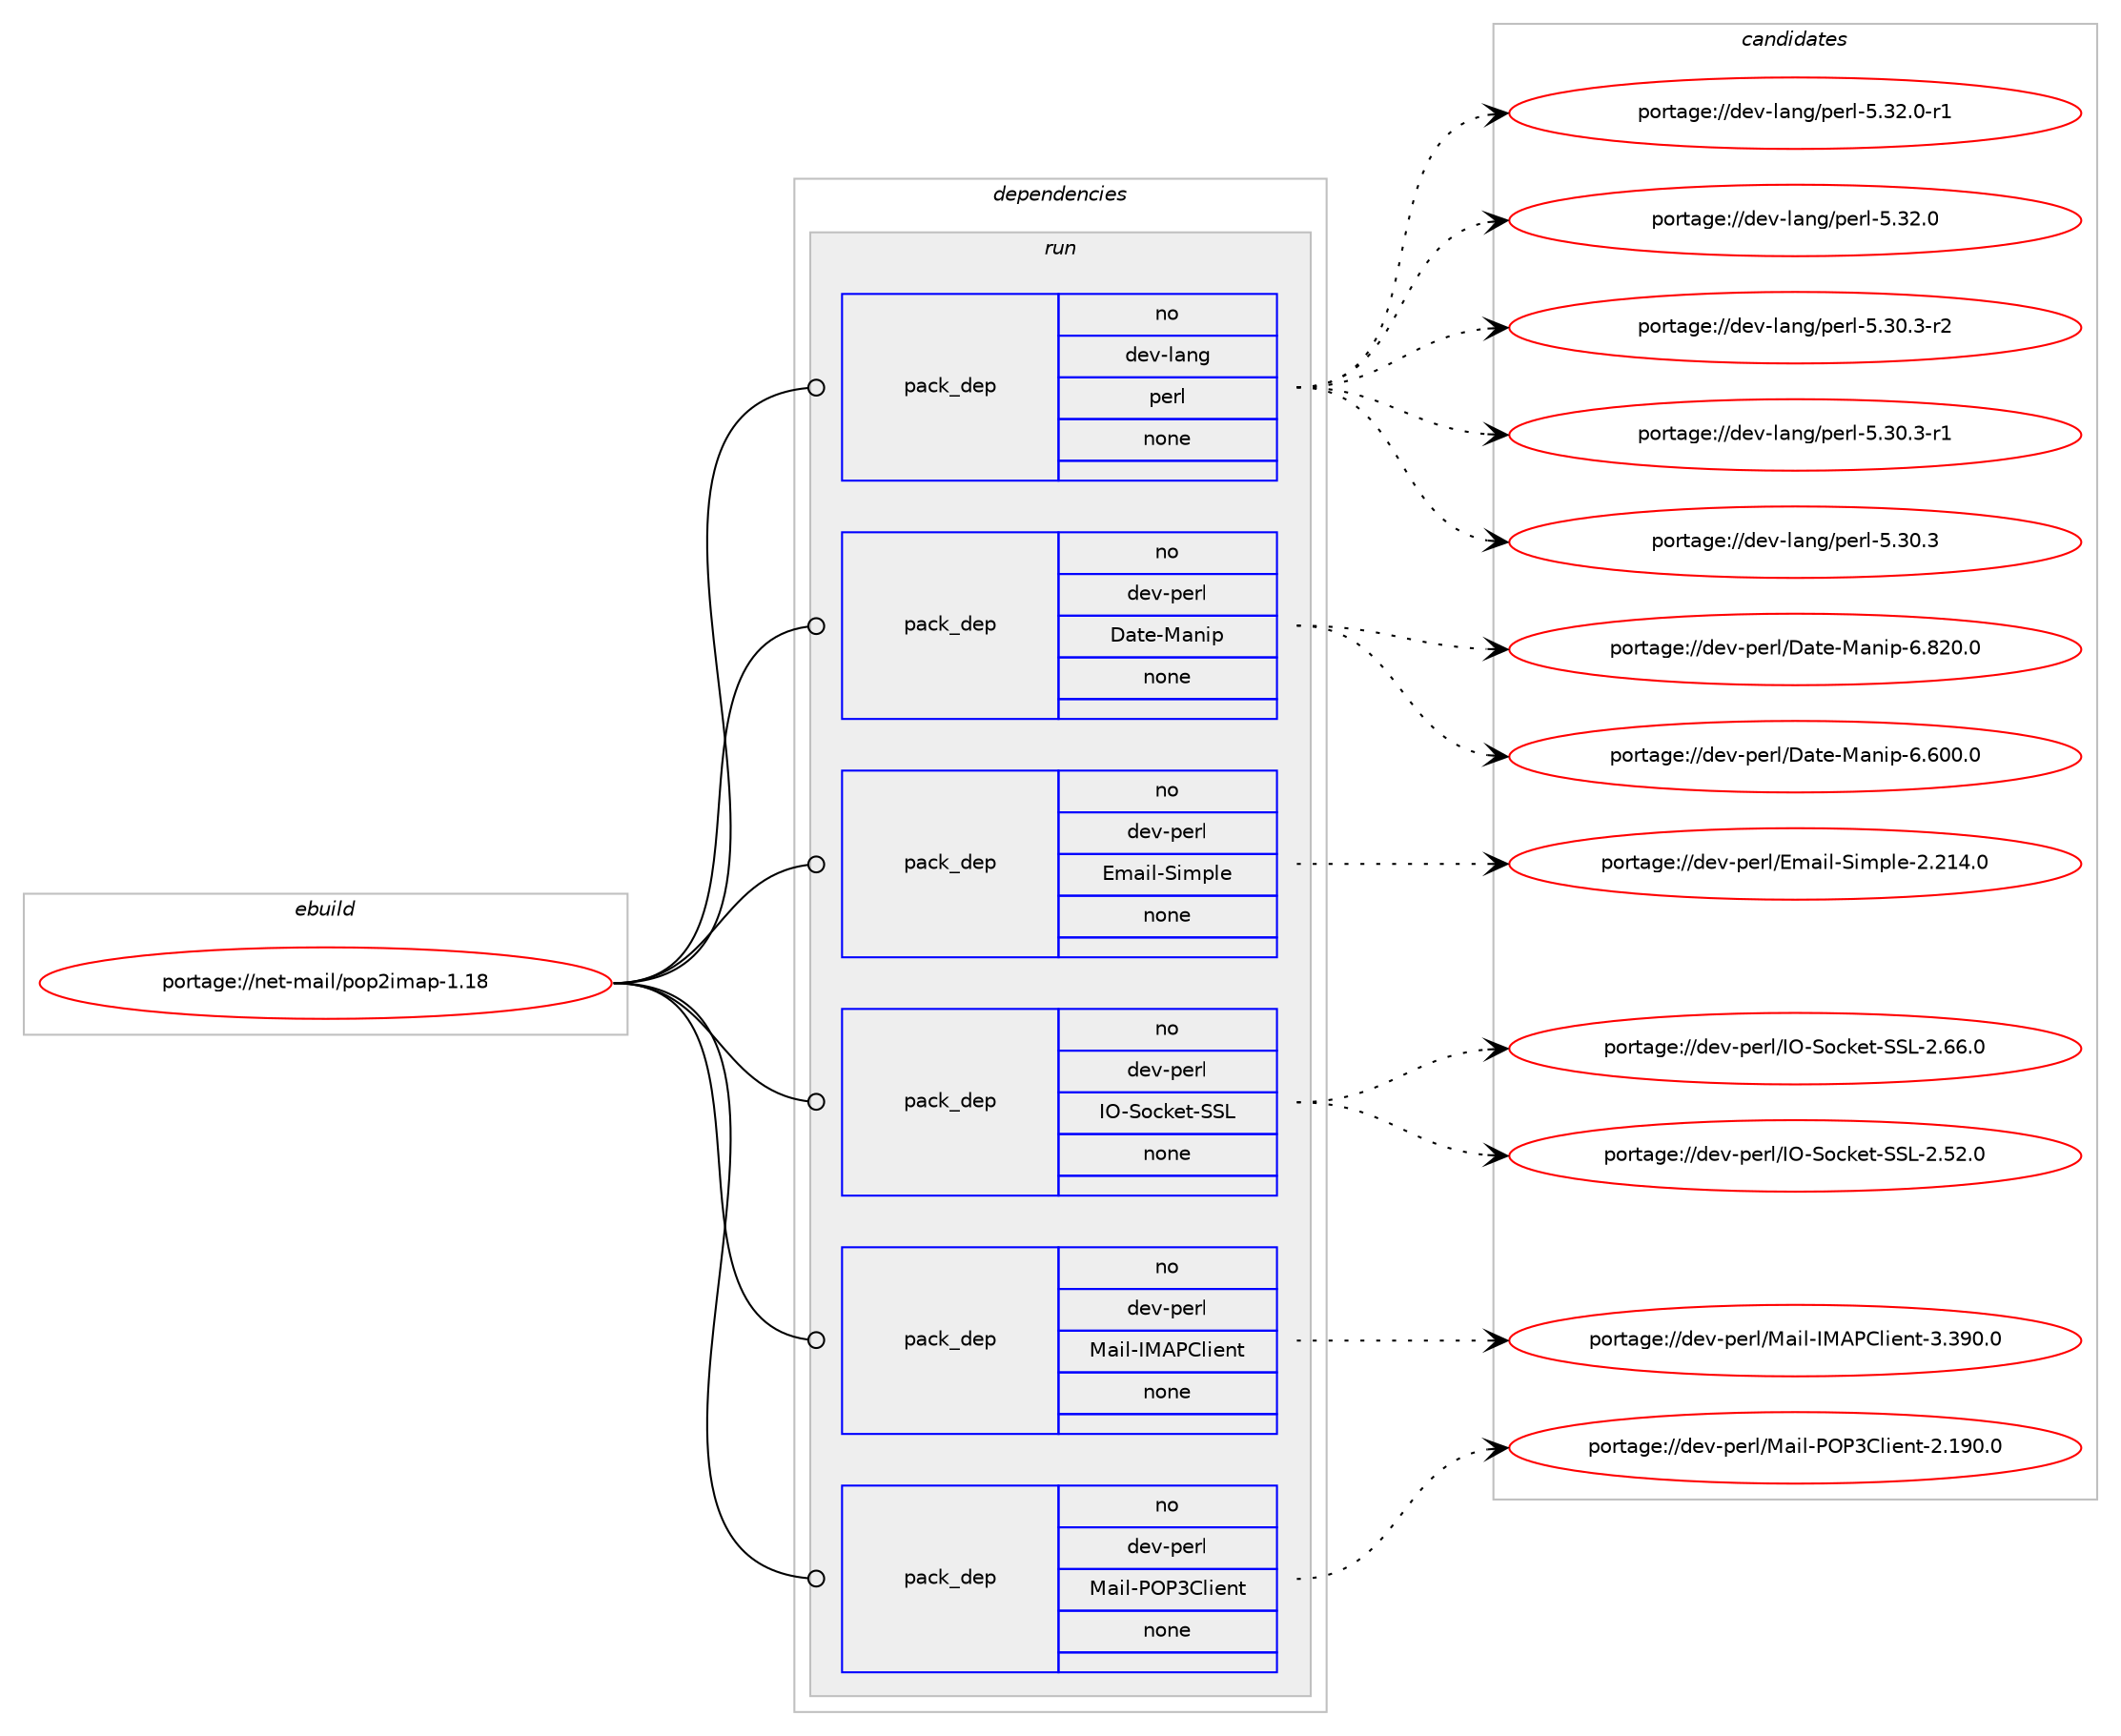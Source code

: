 digraph prolog {

# *************
# Graph options
# *************

newrank=true;
concentrate=true;
compound=true;
graph [rankdir=LR,fontname=Helvetica,fontsize=10,ranksep=1.5];#, ranksep=2.5, nodesep=0.2];
edge  [arrowhead=vee];
node  [fontname=Helvetica,fontsize=10];

# **********
# The ebuild
# **********

subgraph cluster_leftcol {
color=gray;
rank=same;
label=<<i>ebuild</i>>;
id [label="portage://net-mail/pop2imap-1.18", color=red, width=4, href="../net-mail/pop2imap-1.18.svg"];
}

# ****************
# The dependencies
# ****************

subgraph cluster_midcol {
color=gray;
label=<<i>dependencies</i>>;
subgraph cluster_compile {
fillcolor="#eeeeee";
style=filled;
label=<<i>compile</i>>;
}
subgraph cluster_compileandrun {
fillcolor="#eeeeee";
style=filled;
label=<<i>compile and run</i>>;
}
subgraph cluster_run {
fillcolor="#eeeeee";
style=filled;
label=<<i>run</i>>;
subgraph pack3304 {
dependency3956 [label=<<TABLE BORDER="0" CELLBORDER="1" CELLSPACING="0" CELLPADDING="4" WIDTH="220"><TR><TD ROWSPAN="6" CELLPADDING="30">pack_dep</TD></TR><TR><TD WIDTH="110">no</TD></TR><TR><TD>dev-lang</TD></TR><TR><TD>perl</TD></TR><TR><TD>none</TD></TR><TR><TD></TD></TR></TABLE>>, shape=none, color=blue];
}
id:e -> dependency3956:w [weight=20,style="solid",arrowhead="odot"];
subgraph pack3305 {
dependency3957 [label=<<TABLE BORDER="0" CELLBORDER="1" CELLSPACING="0" CELLPADDING="4" WIDTH="220"><TR><TD ROWSPAN="6" CELLPADDING="30">pack_dep</TD></TR><TR><TD WIDTH="110">no</TD></TR><TR><TD>dev-perl</TD></TR><TR><TD>Date-Manip</TD></TR><TR><TD>none</TD></TR><TR><TD></TD></TR></TABLE>>, shape=none, color=blue];
}
id:e -> dependency3957:w [weight=20,style="solid",arrowhead="odot"];
subgraph pack3306 {
dependency3958 [label=<<TABLE BORDER="0" CELLBORDER="1" CELLSPACING="0" CELLPADDING="4" WIDTH="220"><TR><TD ROWSPAN="6" CELLPADDING="30">pack_dep</TD></TR><TR><TD WIDTH="110">no</TD></TR><TR><TD>dev-perl</TD></TR><TR><TD>Email-Simple</TD></TR><TR><TD>none</TD></TR><TR><TD></TD></TR></TABLE>>, shape=none, color=blue];
}
id:e -> dependency3958:w [weight=20,style="solid",arrowhead="odot"];
subgraph pack3307 {
dependency3959 [label=<<TABLE BORDER="0" CELLBORDER="1" CELLSPACING="0" CELLPADDING="4" WIDTH="220"><TR><TD ROWSPAN="6" CELLPADDING="30">pack_dep</TD></TR><TR><TD WIDTH="110">no</TD></TR><TR><TD>dev-perl</TD></TR><TR><TD>IO-Socket-SSL</TD></TR><TR><TD>none</TD></TR><TR><TD></TD></TR></TABLE>>, shape=none, color=blue];
}
id:e -> dependency3959:w [weight=20,style="solid",arrowhead="odot"];
subgraph pack3308 {
dependency3960 [label=<<TABLE BORDER="0" CELLBORDER="1" CELLSPACING="0" CELLPADDING="4" WIDTH="220"><TR><TD ROWSPAN="6" CELLPADDING="30">pack_dep</TD></TR><TR><TD WIDTH="110">no</TD></TR><TR><TD>dev-perl</TD></TR><TR><TD>Mail-IMAPClient</TD></TR><TR><TD>none</TD></TR><TR><TD></TD></TR></TABLE>>, shape=none, color=blue];
}
id:e -> dependency3960:w [weight=20,style="solid",arrowhead="odot"];
subgraph pack3309 {
dependency3961 [label=<<TABLE BORDER="0" CELLBORDER="1" CELLSPACING="0" CELLPADDING="4" WIDTH="220"><TR><TD ROWSPAN="6" CELLPADDING="30">pack_dep</TD></TR><TR><TD WIDTH="110">no</TD></TR><TR><TD>dev-perl</TD></TR><TR><TD>Mail-POP3Client</TD></TR><TR><TD>none</TD></TR><TR><TD></TD></TR></TABLE>>, shape=none, color=blue];
}
id:e -> dependency3961:w [weight=20,style="solid",arrowhead="odot"];
}
}

# **************
# The candidates
# **************

subgraph cluster_choices {
rank=same;
color=gray;
label=<<i>candidates</i>>;

subgraph choice3304 {
color=black;
nodesep=1;
choice100101118451089711010347112101114108455346515046484511449 [label="portage://dev-lang/perl-5.32.0-r1", color=red, width=4,href="../dev-lang/perl-5.32.0-r1.svg"];
choice10010111845108971101034711210111410845534651504648 [label="portage://dev-lang/perl-5.32.0", color=red, width=4,href="../dev-lang/perl-5.32.0.svg"];
choice100101118451089711010347112101114108455346514846514511450 [label="portage://dev-lang/perl-5.30.3-r2", color=red, width=4,href="../dev-lang/perl-5.30.3-r2.svg"];
choice100101118451089711010347112101114108455346514846514511449 [label="portage://dev-lang/perl-5.30.3-r1", color=red, width=4,href="../dev-lang/perl-5.30.3-r1.svg"];
choice10010111845108971101034711210111410845534651484651 [label="portage://dev-lang/perl-5.30.3", color=red, width=4,href="../dev-lang/perl-5.30.3.svg"];
dependency3956:e -> choice100101118451089711010347112101114108455346515046484511449:w [style=dotted,weight="100"];
dependency3956:e -> choice10010111845108971101034711210111410845534651504648:w [style=dotted,weight="100"];
dependency3956:e -> choice100101118451089711010347112101114108455346514846514511450:w [style=dotted,weight="100"];
dependency3956:e -> choice100101118451089711010347112101114108455346514846514511449:w [style=dotted,weight="100"];
dependency3956:e -> choice10010111845108971101034711210111410845534651484651:w [style=dotted,weight="100"];
}
subgraph choice3305 {
color=black;
nodesep=1;
choice100101118451121011141084768971161014577971101051124554465650484648 [label="portage://dev-perl/Date-Manip-6.820.0", color=red, width=4,href="../dev-perl/Date-Manip-6.820.0.svg"];
choice100101118451121011141084768971161014577971101051124554465448484648 [label="portage://dev-perl/Date-Manip-6.600.0", color=red, width=4,href="../dev-perl/Date-Manip-6.600.0.svg"];
dependency3957:e -> choice100101118451121011141084768971161014577971101051124554465650484648:w [style=dotted,weight="100"];
dependency3957:e -> choice100101118451121011141084768971161014577971101051124554465448484648:w [style=dotted,weight="100"];
}
subgraph choice3306 {
color=black;
nodesep=1;
choice1001011184511210111410847691099710510845831051091121081014550465049524648 [label="portage://dev-perl/Email-Simple-2.214.0", color=red, width=4,href="../dev-perl/Email-Simple-2.214.0.svg"];
dependency3958:e -> choice1001011184511210111410847691099710510845831051091121081014550465049524648:w [style=dotted,weight="100"];
}
subgraph choice3307 {
color=black;
nodesep=1;
choice100101118451121011141084773794583111991071011164583837645504654544648 [label="portage://dev-perl/IO-Socket-SSL-2.66.0", color=red, width=4,href="../dev-perl/IO-Socket-SSL-2.66.0.svg"];
choice100101118451121011141084773794583111991071011164583837645504653504648 [label="portage://dev-perl/IO-Socket-SSL-2.52.0", color=red, width=4,href="../dev-perl/IO-Socket-SSL-2.52.0.svg"];
dependency3959:e -> choice100101118451121011141084773794583111991071011164583837645504654544648:w [style=dotted,weight="100"];
dependency3959:e -> choice100101118451121011141084773794583111991071011164583837645504653504648:w [style=dotted,weight="100"];
}
subgraph choice3308 {
color=black;
nodesep=1;
choice100101118451121011141084777971051084573776580671081051011101164551465157484648 [label="portage://dev-perl/Mail-IMAPClient-3.390.0", color=red, width=4,href="../dev-perl/Mail-IMAPClient-3.390.0.svg"];
dependency3960:e -> choice100101118451121011141084777971051084573776580671081051011101164551465157484648:w [style=dotted,weight="100"];
}
subgraph choice3309 {
color=black;
nodesep=1;
choice100101118451121011141084777971051084580798051671081051011101164550464957484648 [label="portage://dev-perl/Mail-POP3Client-2.190.0", color=red, width=4,href="../dev-perl/Mail-POP3Client-2.190.0.svg"];
dependency3961:e -> choice100101118451121011141084777971051084580798051671081051011101164550464957484648:w [style=dotted,weight="100"];
}
}

}
